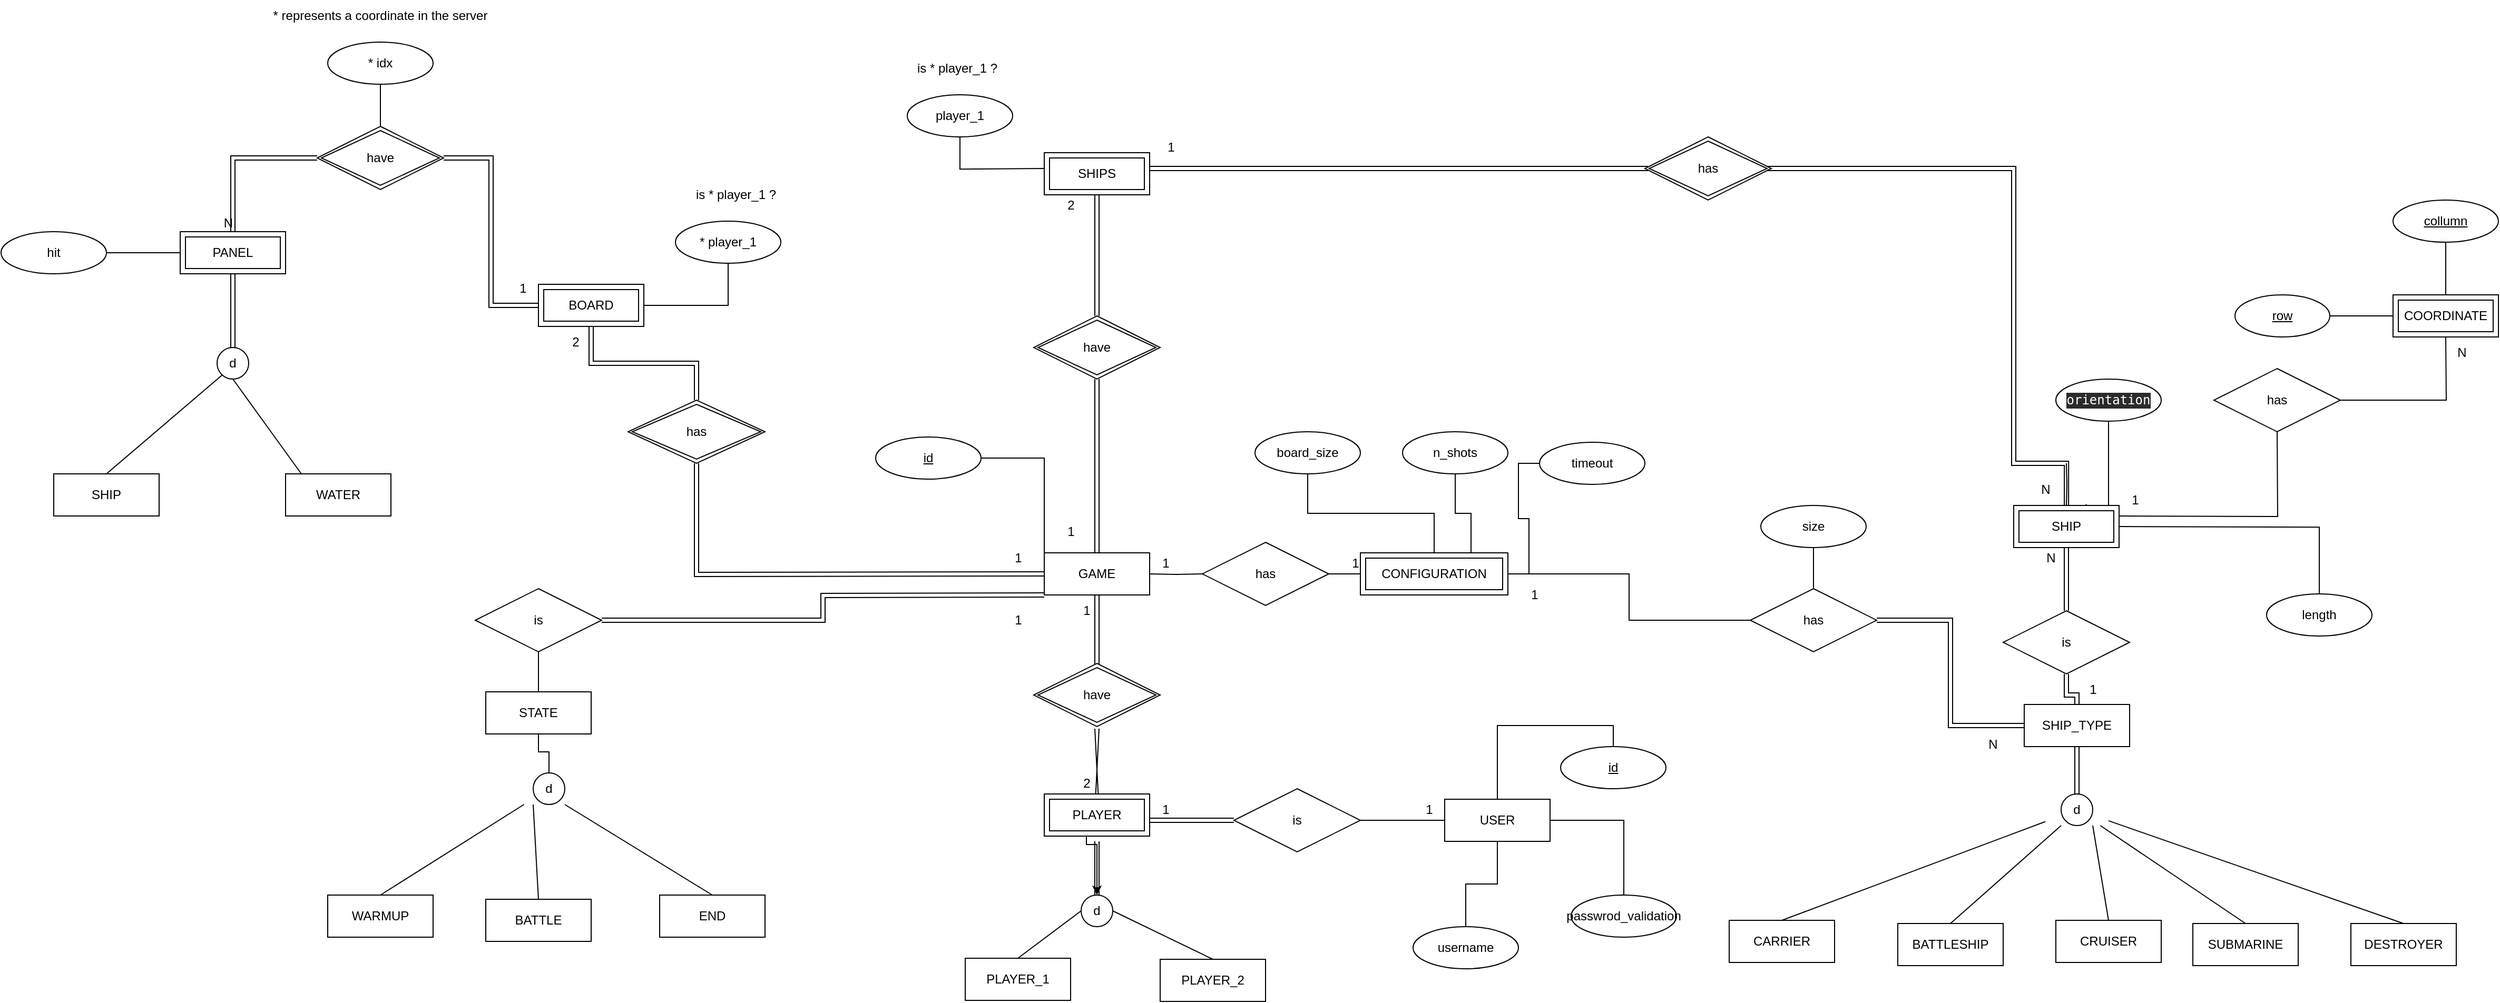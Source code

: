 <mxfile version="15.5.4" type="embed"><diagram id="sa6Q3xUmAi24UDrEMSUv" name="Página-1"><mxGraphModel dx="2344" dy="1697" grid="1" gridSize="10" guides="1" tooltips="1" connect="1" arrows="1" fold="1" page="1" pageScale="1" pageWidth="827" pageHeight="1169" math="0" shadow="0"><root><mxCell id="0"/><mxCell id="1" parent="0"/><mxCell id="XrOO0wk5_OICAEsCVDQP-19" style="edgeStyle=orthogonalEdgeStyle;rounded=0;orthogonalLoop=1;jettySize=auto;html=1;endArrow=none;endFill=0;shape=link;" parent="1" edge="1"><mxGeometry relative="1" as="geometry"><mxPoint x="180" y="85" as="sourcePoint"/><mxPoint x="180" y="152" as="targetPoint"/></mxGeometry></mxCell><mxCell id="XrOO0wk5_OICAEsCVDQP-20" style="edgeStyle=orthogonalEdgeStyle;rounded=0;orthogonalLoop=1;jettySize=auto;html=1;endArrow=none;endFill=0;horizontal=1;shape=link;" parent="1" edge="1"><mxGeometry relative="1" as="geometry"><mxPoint x="180" y="290" as="targetPoint"/><mxPoint x="180" y="212" as="sourcePoint"/><Array as="points"><mxPoint x="180" y="300"/></Array></mxGeometry></mxCell><mxCell id="XrOO0wk5_OICAEsCVDQP-22" value="1" style="text;html=1;align=center;verticalAlign=middle;resizable=0;points=[];autosize=1;strokeColor=none;fillColor=none;" parent="1" vertex="1"><mxGeometry x="155" y="85" width="30" height="30" as="geometry"/></mxCell><mxCell id="9" value="" style="shape=link;html=1;rounded=0;exitX=0.5;exitY=1;exitDx=0;exitDy=0;startArrow=none;" parent="1" source="13" edge="1"><mxGeometry relative="1" as="geometry"><mxPoint x="240" y="180" as="sourcePoint"/><mxPoint x="180" y="390" as="targetPoint"/></mxGeometry></mxCell><mxCell id="10" value="1" style="resizable=0;html=1;align=right;verticalAlign=bottom;" parent="9" connectable="0" vertex="1"><mxGeometry x="1" relative="1" as="geometry"/></mxCell><mxCell id="11" value="PLAYER_1" style="whiteSpace=wrap;html=1;align=center;" parent="1" vertex="1"><mxGeometry x="55" y="430" width="100" height="40" as="geometry"/></mxCell><mxCell id="12" value="PLAYER_2" style="whiteSpace=wrap;html=1;align=center;" parent="1" vertex="1"><mxGeometry x="240" y="431" width="100" height="40" as="geometry"/></mxCell><mxCell id="13" value="" style="ellipse;whiteSpace=wrap;html=1;" parent="1" vertex="1"><mxGeometry x="165" y="370" width="30" height="30" as="geometry"/></mxCell><mxCell id="14" value="" style="shape=link;html=1;rounded=0;exitX=0.5;exitY=1;exitDx=0;exitDy=0;endArrow=none;" parent="1" target="13" edge="1"><mxGeometry relative="1" as="geometry"><mxPoint x="180" y="319" as="sourcePoint"/><mxPoint x="180" y="390" as="targetPoint"/></mxGeometry></mxCell><mxCell id="17" value="" style="endArrow=none;html=1;rounded=0;exitX=0.5;exitY=0;exitDx=0;exitDy=0;entryX=0;entryY=0.5;entryDx=0;entryDy=0;" parent="1" source="11" target="13" edge="1"><mxGeometry relative="1" as="geometry"><mxPoint x="210" y="300" as="sourcePoint"/><mxPoint x="370" y="300" as="targetPoint"/></mxGeometry></mxCell><mxCell id="18" value="" style="endArrow=none;html=1;rounded=0;exitX=0.5;exitY=0;exitDx=0;exitDy=0;entryX=1;entryY=0.5;entryDx=0;entryDy=0;" parent="1" source="12" target="13" edge="1"><mxGeometry relative="1" as="geometry"><mxPoint x="115" y="440" as="sourcePoint"/><mxPoint x="175" y="395" as="targetPoint"/></mxGeometry></mxCell><mxCell id="19" value="d" style="text;html=1;strokeColor=none;fillColor=none;align=center;verticalAlign=middle;whiteSpace=wrap;rounded=0;" parent="1" vertex="1"><mxGeometry x="150" y="370" width="60" height="30" as="geometry"/></mxCell><mxCell id="236" value="" style="edgeStyle=orthogonalEdgeStyle;rounded=0;orthogonalLoop=1;jettySize=auto;html=1;" parent="1" source="20" target="19" edge="1"><mxGeometry relative="1" as="geometry"/></mxCell><mxCell id="20" value="2" style="text;html=1;align=center;verticalAlign=middle;resizable=0;points=[];autosize=1;strokeColor=none;fillColor=none;" parent="1" vertex="1"><mxGeometry x="160" y="254" width="20" height="20" as="geometry"/></mxCell><mxCell id="84" style="edgeStyle=orthogonalEdgeStyle;rounded=0;orthogonalLoop=1;jettySize=auto;html=1;endArrow=none;endFill=0;" parent="1" source="24" target="83" edge="1"><mxGeometry relative="1" as="geometry"/></mxCell><mxCell id="256" style="edgeStyle=orthogonalEdgeStyle;rounded=0;orthogonalLoop=1;jettySize=auto;html=1;endArrow=none;endFill=0;" parent="1" source="24" target="255" edge="1"><mxGeometry relative="1" as="geometry"/></mxCell><mxCell id="24" value="USER" style="whiteSpace=wrap;html=1;align=center;" parent="1" vertex="1"><mxGeometry x="510" y="279" width="100" height="40" as="geometry"/></mxCell><mxCell id="27" style="edgeStyle=orthogonalEdgeStyle;rounded=0;orthogonalLoop=1;jettySize=auto;html=1;endArrow=none;endFill=0;" parent="1" source="25" target="24" edge="1"><mxGeometry relative="1" as="geometry"/></mxCell><mxCell id="25" value="is" style="shape=rhombus;perimeter=rhombusPerimeter;whiteSpace=wrap;html=1;align=center;" parent="1" vertex="1"><mxGeometry x="310" y="269" width="120" height="60" as="geometry"/></mxCell><mxCell id="29" value="" style="endArrow=none;html=1;rounded=0;verticalAlign=middle;exitX=1;exitY=0.5;exitDx=0;exitDy=0;entryX=0;entryY=0.5;entryDx=0;entryDy=0;shape=link;" parent="1" target="25" edge="1"><mxGeometry relative="1" as="geometry"><mxPoint x="230" y="299" as="sourcePoint"/><mxPoint x="380" y="310" as="targetPoint"/></mxGeometry></mxCell><mxCell id="30" value="1" style="text;html=1;align=center;verticalAlign=middle;resizable=0;points=[];autosize=1;strokeColor=none;fillColor=none;" parent="1" vertex="1"><mxGeometry x="230" y="274" width="30" height="30" as="geometry"/></mxCell><mxCell id="31" value="1" style="text;html=1;align=center;verticalAlign=middle;resizable=0;points=[];autosize=1;strokeColor=none;fillColor=none;" parent="1" vertex="1"><mxGeometry x="480" y="274" width="30" height="30" as="geometry"/></mxCell><mxCell id="32" value="id" style="ellipse;whiteSpace=wrap;html=1;align=center;fontStyle=4" parent="1" vertex="1"><mxGeometry x="620" y="229" width="100" height="40" as="geometry"/></mxCell><mxCell id="33" style="edgeStyle=orthogonalEdgeStyle;rounded=0;orthogonalLoop=1;jettySize=auto;html=1;endArrow=none;endFill=0;exitX=0.5;exitY=0;exitDx=0;exitDy=0;entryX=0.5;entryY=0;entryDx=0;entryDy=0;" parent="1" source="32" target="24" edge="1"><mxGeometry relative="1" as="geometry"><mxPoint x="440" y="309" as="sourcePoint"/><mxPoint x="520" y="309" as="targetPoint"/></mxGeometry></mxCell><mxCell id="188" style="edgeStyle=orthogonalEdgeStyle;rounded=0;orthogonalLoop=1;jettySize=auto;html=1;fontColor=#FFFFFF;endArrow=none;endFill=0;" parent="1" target="187" edge="1"><mxGeometry relative="1" as="geometry"><mxPoint x="230" y="65" as="sourcePoint"/></mxGeometry></mxCell><mxCell id="195" style="edgeStyle=orthogonalEdgeStyle;rounded=0;orthogonalLoop=1;jettySize=auto;html=1;endArrow=none;endFill=0;shape=link;" parent="1" target="144" edge="1"><mxGeometry relative="1" as="geometry"><mxPoint x="130" y="65" as="sourcePoint"/></mxGeometry></mxCell><mxCell id="201" style="edgeStyle=orthogonalEdgeStyle;shape=link;rounded=0;orthogonalLoop=1;jettySize=auto;html=1;endArrow=none;endFill=0;" parent="1" edge="1"><mxGeometry relative="1" as="geometry"><mxPoint x="180" y="-120" as="targetPoint"/><mxPoint x="180" y="45" as="sourcePoint"/></mxGeometry></mxCell><mxCell id="35" value="have" style="shape=rhombus;double=1;perimeter=rhombusPerimeter;whiteSpace=wrap;html=1;align=center;" parent="1" vertex="1"><mxGeometry x="120" y="150" width="120" height="60" as="geometry"/></mxCell><mxCell id="87" style="edgeStyle=orthogonalEdgeStyle;rounded=0;orthogonalLoop=1;jettySize=auto;html=1;entryX=0;entryY=0.5;entryDx=0;entryDy=0;endArrow=none;endFill=0;" parent="1" source="55" target="86" edge="1"><mxGeometry relative="1" as="geometry"/></mxCell><mxCell id="55" value="CONFIGURATION" style="shape=ext;margin=3;double=1;whiteSpace=wrap;html=1;align=center;" parent="1" vertex="1"><mxGeometry x="430" y="45" width="140" height="40" as="geometry"/></mxCell><mxCell id="58" style="edgeStyle=orthogonalEdgeStyle;rounded=0;orthogonalLoop=1;jettySize=auto;html=1;endArrow=none;endFill=0;" parent="1" source="57" target="55" edge="1"><mxGeometry relative="1" as="geometry"/></mxCell><mxCell id="57" value="board_size" style="ellipse;whiteSpace=wrap;html=1;align=center;" parent="1" vertex="1"><mxGeometry x="330" y="-70" width="100" height="40" as="geometry"/></mxCell><mxCell id="61" style="edgeStyle=orthogonalEdgeStyle;rounded=0;orthogonalLoop=1;jettySize=auto;html=1;entryX=0.75;entryY=0;entryDx=0;entryDy=0;endArrow=none;endFill=0;" parent="1" source="59" target="55" edge="1"><mxGeometry relative="1" as="geometry"/></mxCell><mxCell id="59" value="n_shots" style="ellipse;whiteSpace=wrap;html=1;align=center;" parent="1" vertex="1"><mxGeometry x="470" y="-70" width="100" height="40" as="geometry"/></mxCell><mxCell id="63" style="edgeStyle=orthogonalEdgeStyle;rounded=0;orthogonalLoop=1;jettySize=auto;html=1;entryX=1;entryY=0.5;entryDx=0;entryDy=0;endArrow=none;endFill=0;" parent="1" source="62" target="55" edge="1"><mxGeometry relative="1" as="geometry"/></mxCell><mxCell id="62" value="timeout" style="ellipse;whiteSpace=wrap;html=1;align=center;" parent="1" vertex="1"><mxGeometry x="600" y="-60" width="100" height="40" as="geometry"/></mxCell><mxCell id="168" style="edgeStyle=orthogonalEdgeStyle;rounded=0;orthogonalLoop=1;jettySize=auto;html=1;entryX=0.5;entryY=1;entryDx=0;entryDy=0;endArrow=none;endFill=0;exitX=0.688;exitY=-0.03;exitDx=0;exitDy=0;exitPerimeter=0;" parent="1" source="241" target="167" edge="1"><mxGeometry relative="1" as="geometry"><mxPoint x="1100.059" as="sourcePoint"/><Array as="points"><mxPoint x="1119"/><mxPoint x="1140"/></Array></mxGeometry></mxCell><mxCell id="169" style="edgeStyle=orthogonalEdgeStyle;rounded=0;orthogonalLoop=1;jettySize=auto;html=1;exitX=1;exitY=0.25;exitDx=0;exitDy=0;entryX=0;entryY=0.5;entryDx=0;entryDy=0;endArrow=none;endFill=0;" parent="1" edge="1"><mxGeometry relative="1" as="geometry"><mxPoint x="1300" y="-70" as="targetPoint"/><mxPoint x="1150" y="10" as="sourcePoint"/></mxGeometry></mxCell><mxCell id="181" style="edgeStyle=orthogonalEdgeStyle;rounded=0;orthogonalLoop=1;jettySize=auto;html=1;exitX=0.5;exitY=0;exitDx=0;exitDy=0;fontColor=#FFFFFF;endArrow=none;endFill=0;" parent="1" edge="1"><mxGeometry relative="1" as="geometry"><mxPoint x="1100" y="-40" as="targetPoint"/><mxPoint x="1100" as="sourcePoint"/></mxGeometry></mxCell><mxCell id="182" style="edgeStyle=orthogonalEdgeStyle;rounded=0;orthogonalLoop=1;jettySize=auto;html=1;fontColor=#FFFFFF;endArrow=none;endFill=0;entryX=1;entryY=0.5;entryDx=0;entryDy=0;shape=link;" parent="1" edge="1"><mxGeometry relative="1" as="geometry"><mxPoint x="810.0" y="-320" as="targetPoint"/><Array as="points"><mxPoint x="1100" y="-40"/><mxPoint x="1050" y="-40"/><mxPoint x="1050" y="-320"/></Array><mxPoint x="1100.059" as="sourcePoint"/></mxGeometry></mxCell><mxCell id="240" style="edgeStyle=orthogonalEdgeStyle;rounded=0;orthogonalLoop=1;jettySize=auto;html=1;endArrow=none;endFill=0;" parent="1" target="166" edge="1"><mxGeometry relative="1" as="geometry"><mxPoint x="1150" y="20.059" as="sourcePoint"/></mxGeometry></mxCell><mxCell id="66" value="" style="shape=link;html=1;rounded=0;exitX=0.5;exitY=1;exitDx=0;exitDy=0;endArrow=none;" parent="1" edge="1"><mxGeometry relative="1" as="geometry"><mxPoint x="1100" y="40" as="sourcePoint"/><mxPoint x="1100" y="100" as="targetPoint"/></mxGeometry></mxCell><mxCell id="67" value="CARRIER" style="whiteSpace=wrap;html=1;align=center;" parent="1" vertex="1"><mxGeometry x="780" y="394" width="100" height="40" as="geometry"/></mxCell><mxCell id="68" value="" style="ellipse;whiteSpace=wrap;html=1;" parent="1" vertex="1"><mxGeometry x="1095" y="274" width="30" height="30" as="geometry"/></mxCell><mxCell id="69" value="d" style="text;html=1;strokeColor=none;fillColor=none;align=center;verticalAlign=middle;whiteSpace=wrap;rounded=0;" parent="1" vertex="1"><mxGeometry x="1080" y="274" width="60" height="30" as="geometry"/></mxCell><mxCell id="70" value="" style="endArrow=none;html=1;rounded=0;exitX=0.5;exitY=0;exitDx=0;exitDy=0;" parent="1" source="67" target="69" edge="1"><mxGeometry relative="1" as="geometry"><mxPoint x="1275" y="530" as="sourcePoint"/><mxPoint x="980" y="300" as="targetPoint"/></mxGeometry></mxCell><mxCell id="71" value="BATTLESHIP" style="whiteSpace=wrap;html=1;align=center;" parent="1" vertex="1"><mxGeometry x="940" y="397" width="100" height="40" as="geometry"/></mxCell><mxCell id="72" value="CRUISER" style="whiteSpace=wrap;html=1;align=center;" parent="1" vertex="1"><mxGeometry x="1090" y="394" width="100" height="40" as="geometry"/></mxCell><mxCell id="73" value="" style="endArrow=none;html=1;rounded=0;exitX=0.5;exitY=0;exitDx=0;exitDy=0;entryX=0.25;entryY=1;entryDx=0;entryDy=0;" parent="1" source="71" target="69" edge="1"><mxGeometry relative="1" as="geometry"><mxPoint x="840" y="404" as="sourcePoint"/><mxPoint x="1000" y="299" as="targetPoint"/></mxGeometry></mxCell><mxCell id="74" value="" style="endArrow=none;html=1;rounded=0;exitX=0.5;exitY=0;exitDx=0;exitDy=0;entryX=0.75;entryY=1;entryDx=0;entryDy=0;" parent="1" source="72" target="69" edge="1"><mxGeometry relative="1" as="geometry"><mxPoint x="840" y="404" as="sourcePoint"/><mxPoint x="990" y="310" as="targetPoint"/></mxGeometry></mxCell><mxCell id="77" value="DESTROYER" style="whiteSpace=wrap;html=1;align=center;" parent="1" vertex="1"><mxGeometry x="1370" y="397" width="100" height="40" as="geometry"/></mxCell><mxCell id="78" value="SUBMARINE" style="whiteSpace=wrap;html=1;align=center;" parent="1" vertex="1"><mxGeometry x="1220" y="397" width="100" height="40" as="geometry"/></mxCell><mxCell id="79" value="" style="endArrow=none;html=1;rounded=0;exitX=0.5;exitY=0;exitDx=0;exitDy=0;" parent="1" source="78" target="69" edge="1"><mxGeometry relative="1" as="geometry"><mxPoint x="1120" y="407" as="sourcePoint"/><mxPoint x="1270" y="307" as="targetPoint"/></mxGeometry></mxCell><mxCell id="80" value="" style="endArrow=none;html=1;rounded=0;exitX=0.5;exitY=0;exitDx=0;exitDy=0;" parent="1" source="77" target="69" edge="1"><mxGeometry relative="1" as="geometry"><mxPoint x="1120" y="407" as="sourcePoint"/><mxPoint x="1285" y="307" as="targetPoint"/></mxGeometry></mxCell><mxCell id="83" value="passwrod_validation" style="ellipse;whiteSpace=wrap;html=1;align=center;fontStyle=0" parent="1" vertex="1"><mxGeometry x="630" y="370" width="100" height="40" as="geometry"/></mxCell><mxCell id="250" style="edgeStyle=orthogonalEdgeStyle;shape=link;rounded=0;orthogonalLoop=1;jettySize=auto;html=1;entryX=0;entryY=0.5;entryDx=0;entryDy=0;endArrow=none;endFill=0;" parent="1" source="86" target="244" edge="1"><mxGeometry relative="1" as="geometry"/></mxCell><mxCell id="86" value="has" style="shape=rhombus;perimeter=rhombusPerimeter;whiteSpace=wrap;html=1;align=center;" parent="1" vertex="1"><mxGeometry x="800" y="79" width="120" height="60" as="geometry"/></mxCell><mxCell id="89" value="1" style="text;html=1;align=center;verticalAlign=middle;resizable=0;points=[];autosize=1;strokeColor=none;fillColor=none;" parent="1" vertex="1"><mxGeometry x="580" y="70" width="30" height="30" as="geometry"/></mxCell><mxCell id="90" value="N" style="text;html=1;align=center;verticalAlign=middle;resizable=0;points=[];autosize=1;strokeColor=none;fillColor=none;" parent="1" vertex="1"><mxGeometry x="1020" y="217" width="20" height="20" as="geometry"/></mxCell><mxCell id="92" style="edgeStyle=orthogonalEdgeStyle;rounded=0;orthogonalLoop=1;jettySize=auto;html=1;endArrow=none;endFill=0;" parent="1" source="91" target="86" edge="1"><mxGeometry relative="1" as="geometry"/></mxCell><mxCell id="91" value="size" style="ellipse;whiteSpace=wrap;html=1;align=center;" parent="1" vertex="1"><mxGeometry x="810" width="100" height="40" as="geometry"/></mxCell><mxCell id="117" style="edgeStyle=orthogonalEdgeStyle;rounded=0;orthogonalLoop=1;jettySize=auto;html=1;entryX=1;entryY=0.5;entryDx=0;entryDy=0;endArrow=none;endFill=0;shape=link;" parent="1" source="93" target="116" edge="1"><mxGeometry relative="1" as="geometry"/></mxCell><mxCell id="162" style="edgeStyle=orthogonalEdgeStyle;rounded=0;orthogonalLoop=1;jettySize=auto;html=1;entryX=0.5;entryY=0;entryDx=0;entryDy=0;endArrow=none;endFill=0;shape=link;" parent="1" source="93" target="144" edge="1"><mxGeometry relative="1" as="geometry"><mxPoint x="-190" y="-190" as="targetPoint"/></mxGeometry></mxCell><mxCell id="228" style="edgeStyle=orthogonalEdgeStyle;rounded=0;orthogonalLoop=1;jettySize=auto;html=1;endArrow=none;endFill=0;" parent="1" source="93" target="227" edge="1"><mxGeometry relative="1" as="geometry"/></mxCell><mxCell id="93" value="BOARD" style="shape=ext;margin=3;double=1;whiteSpace=wrap;html=1;align=center;" parent="1" vertex="1"><mxGeometry x="-350" y="-210" width="100" height="40" as="geometry"/></mxCell><mxCell id="99" value="2" style="text;html=1;align=center;verticalAlign=middle;resizable=0;points=[];autosize=1;strokeColor=none;fillColor=none;" parent="1" vertex="1"><mxGeometry x="-325" y="-165" width="20" height="20" as="geometry"/></mxCell><mxCell id="100" value="PANEL" style="shape=ext;margin=3;double=1;whiteSpace=wrap;html=1;align=center;" parent="1" vertex="1"><mxGeometry x="-690" y="-260" width="100" height="40" as="geometry"/></mxCell><mxCell id="101" value="WATER" style="whiteSpace=wrap;html=1;align=center;" parent="1" vertex="1"><mxGeometry x="-590" y="-30" width="100" height="40" as="geometry"/></mxCell><mxCell id="102" value="" style="ellipse;whiteSpace=wrap;html=1;" parent="1" vertex="1"><mxGeometry x="-655" y="-150" width="30" height="30" as="geometry"/></mxCell><mxCell id="103" value="d" style="text;html=1;strokeColor=none;fillColor=none;align=center;verticalAlign=middle;whiteSpace=wrap;rounded=0;" parent="1" vertex="1"><mxGeometry x="-670" y="-150" width="60" height="30" as="geometry"/></mxCell><mxCell id="104" value="" style="endArrow=none;html=1;rounded=0;exitX=0.5;exitY=0;exitDx=0;exitDy=0;" parent="1" edge="1"><mxGeometry relative="1" as="geometry"><mxPoint x="-760" y="-30" as="sourcePoint"/><mxPoint x="-650" y="-124" as="targetPoint"/></mxGeometry></mxCell><mxCell id="105" value="SHIP" style="whiteSpace=wrap;html=1;align=center;" parent="1" vertex="1"><mxGeometry x="-810" y="-30" width="100" height="40" as="geometry"/></mxCell><mxCell id="107" value="" style="endArrow=none;html=1;rounded=0;exitX=0.5;exitY=0;exitDx=0;exitDy=0;entryX=0.5;entryY=1;entryDx=0;entryDy=0;" parent="1" target="103" edge="1"><mxGeometry relative="1" as="geometry"><mxPoint x="-575" y="-30" as="sourcePoint"/><mxPoint x="-630" y="-125" as="targetPoint"/></mxGeometry></mxCell><mxCell id="112" value="" style="shape=link;html=1;rounded=0;" parent="1" source="100" target="103" edge="1"><mxGeometry relative="1" as="geometry"><mxPoint x="-650" y="-340" as="sourcePoint"/><mxPoint x="-490" y="-340" as="targetPoint"/></mxGeometry></mxCell><mxCell id="114" value="N" style="resizable=0;html=1;align=right;verticalAlign=bottom;" parent="112" connectable="0" vertex="1"><mxGeometry x="1" relative="1" as="geometry"><mxPoint y="-110" as="offset"/></mxGeometry></mxCell><mxCell id="118" style="edgeStyle=orthogonalEdgeStyle;rounded=0;orthogonalLoop=1;jettySize=auto;html=1;endArrow=none;endFill=0;shape=link;" parent="1" source="116" target="100" edge="1"><mxGeometry relative="1" as="geometry"/></mxCell><mxCell id="124" style="edgeStyle=orthogonalEdgeStyle;rounded=0;orthogonalLoop=1;jettySize=auto;html=1;entryX=0.5;entryY=1;entryDx=0;entryDy=0;endArrow=none;endFill=0;" parent="1" source="116" target="123" edge="1"><mxGeometry relative="1" as="geometry"/></mxCell><mxCell id="116" value="have" style="shape=rhombus;double=1;perimeter=rhombusPerimeter;whiteSpace=wrap;html=1;align=center;" parent="1" vertex="1"><mxGeometry x="-560" y="-360" width="120" height="60" as="geometry"/></mxCell><mxCell id="119" value="1" style="text;html=1;align=center;verticalAlign=middle;resizable=0;points=[];autosize=1;strokeColor=none;fillColor=none;" parent="1" vertex="1"><mxGeometry x="-380" y="-221" width="30" height="30" as="geometry"/></mxCell><mxCell id="121" style="edgeStyle=orthogonalEdgeStyle;rounded=0;orthogonalLoop=1;jettySize=auto;html=1;entryX=0;entryY=0.5;entryDx=0;entryDy=0;endArrow=none;endFill=0;" parent="1" source="120" target="100" edge="1"><mxGeometry relative="1" as="geometry"/></mxCell><mxCell id="120" value="hit" style="ellipse;whiteSpace=wrap;html=1;align=center;" parent="1" vertex="1"><mxGeometry x="-860" y="-260" width="100" height="40" as="geometry"/></mxCell><mxCell id="123" value="* idx" style="ellipse;whiteSpace=wrap;html=1;align=center;" parent="1" vertex="1"><mxGeometry x="-550" y="-440" width="100" height="40" as="geometry"/></mxCell><mxCell id="125" value="* represents a coordinate in the server" style="text;html=1;strokeColor=none;fillColor=none;align=center;verticalAlign=middle;whiteSpace=wrap;rounded=0;" parent="1" vertex="1"><mxGeometry x="-620" y="-480" width="240" height="30" as="geometry"/></mxCell><mxCell id="144" value="has" style="shape=rhombus;double=1;perimeter=rhombusPerimeter;whiteSpace=wrap;html=1;align=center;" parent="1" vertex="1"><mxGeometry x="-265" y="-100" width="130" height="60" as="geometry"/></mxCell><mxCell id="166" value="length" style="ellipse;whiteSpace=wrap;html=1;align=center;" parent="1" vertex="1"><mxGeometry x="1290" y="84" width="100" height="40" as="geometry"/></mxCell><mxCell id="167" value="&lt;pre style=&quot;background-color: rgb(43 , 43 , 43) ; font-family: &amp;#34;jetbrains mono&amp;#34; , monospace&quot;&gt;&lt;pre style=&quot;font-family: &amp;#34;jetbrains mono&amp;#34; , monospace&quot;&gt;&lt;font color=&quot;#ffffff&quot;&gt;orientation&lt;/font&gt;&lt;/pre&gt;&lt;/pre&gt;" style="ellipse;whiteSpace=wrap;html=1;align=center;" parent="1" vertex="1"><mxGeometry x="1090" y="-120" width="100" height="40" as="geometry"/></mxCell><mxCell id="174" style="edgeStyle=orthogonalEdgeStyle;rounded=0;orthogonalLoop=1;jettySize=auto;html=1;fontColor=#FEF7FF;endArrow=none;endFill=0;entryX=0.5;entryY=1;entryDx=0;entryDy=0;" parent="1" source="173" edge="1"><mxGeometry relative="1" as="geometry"><mxPoint x="1460" y="-160" as="targetPoint"/></mxGeometry></mxCell><mxCell id="173" value="has" style="shape=rhombus;perimeter=rhombusPerimeter;whiteSpace=wrap;html=1;align=center;" parent="1" vertex="1"><mxGeometry x="1240" y="-130" width="120" height="60" as="geometry"/></mxCell><mxCell id="178" style="edgeStyle=orthogonalEdgeStyle;rounded=0;orthogonalLoop=1;jettySize=auto;html=1;fontColor=#FFFFFF;endArrow=none;endFill=0;" parent="1" source="175" edge="1"><mxGeometry relative="1" as="geometry"><mxPoint x="1460" y="-200" as="targetPoint"/></mxGeometry></mxCell><mxCell id="175" value="&lt;u&gt;collumn&lt;/u&gt;" style="ellipse;whiteSpace=wrap;html=1;align=center;" parent="1" vertex="1"><mxGeometry x="1410" y="-290" width="100" height="40" as="geometry"/></mxCell><mxCell id="177" style="edgeStyle=orthogonalEdgeStyle;rounded=0;orthogonalLoop=1;jettySize=auto;html=1;entryX=0;entryY=0.5;entryDx=0;entryDy=0;fontColor=#FFFFFF;endArrow=none;endFill=0;" parent="1" source="176" edge="1"><mxGeometry relative="1" as="geometry"><mxPoint x="1410" y="-180" as="targetPoint"/></mxGeometry></mxCell><mxCell id="176" value="&lt;u&gt;row&lt;/u&gt;" style="ellipse;whiteSpace=wrap;html=1;align=center;" parent="1" vertex="1"><mxGeometry x="1260" y="-200" width="90" height="40" as="geometry"/></mxCell><mxCell id="179" value="1" style="text;html=1;align=center;verticalAlign=middle;resizable=0;points=[];autosize=1;strokeColor=none;fillColor=none;" parent="1" vertex="1"><mxGeometry x="1150" y="-20" width="30" height="30" as="geometry"/></mxCell><mxCell id="180" value="N" style="text;html=1;align=center;verticalAlign=middle;resizable=0;points=[];autosize=1;strokeColor=none;fillColor=none;" parent="1" vertex="1"><mxGeometry x="1465" y="-155" width="20" height="20" as="geometry"/></mxCell><mxCell id="189" style="edgeStyle=orthogonalEdgeStyle;rounded=0;orthogonalLoop=1;jettySize=auto;html=1;entryX=0;entryY=0.5;entryDx=0;entryDy=0;fontColor=#FFFFFF;endArrow=none;endFill=0;" parent="1" source="187" target="55" edge="1"><mxGeometry relative="1" as="geometry"/></mxCell><mxCell id="187" value="has" style="shape=rhombus;perimeter=rhombusPerimeter;whiteSpace=wrap;html=1;align=center;" parent="1" vertex="1"><mxGeometry x="280" y="35" width="120" height="60" as="geometry"/></mxCell><mxCell id="190" value="1" style="text;html=1;align=center;verticalAlign=middle;resizable=0;points=[];autosize=1;strokeColor=none;fillColor=none;" parent="1" vertex="1"><mxGeometry x="230" y="40" width="30" height="30" as="geometry"/></mxCell><mxCell id="191" value="1" style="text;html=1;align=center;verticalAlign=middle;resizable=0;points=[];autosize=1;strokeColor=none;fillColor=none;" parent="1" vertex="1"><mxGeometry x="410" y="40" width="30" height="30" as="geometry"/></mxCell><mxCell id="196" value="1" style="text;html=1;align=center;verticalAlign=middle;resizable=0;points=[];autosize=1;strokeColor=none;fillColor=none;" parent="1" vertex="1"><mxGeometry x="90" y="35" width="30" height="30" as="geometry"/></mxCell><mxCell id="205" style="edgeStyle=orthogonalEdgeStyle;shape=link;rounded=0;orthogonalLoop=1;jettySize=auto;html=1;endArrow=none;endFill=0;" parent="1" edge="1"><mxGeometry relative="1" as="geometry"><mxPoint x="230" y="-320" as="sourcePoint"/><mxPoint x="703.0" y="-320" as="targetPoint"/></mxGeometry></mxCell><mxCell id="230" style="edgeStyle=orthogonalEdgeStyle;rounded=0;orthogonalLoop=1;jettySize=auto;html=1;endArrow=none;endFill=0;" parent="1" target="229" edge="1"><mxGeometry relative="1" as="geometry"><mxPoint x="130" y="-319.941" as="sourcePoint"/></mxGeometry></mxCell><mxCell id="202" style="edgeStyle=orthogonalEdgeStyle;shape=link;rounded=0;orthogonalLoop=1;jettySize=auto;html=1;endArrow=none;endFill=0;" parent="1" edge="1"><mxGeometry relative="1" as="geometry"><mxPoint x="180" y="-180" as="sourcePoint"/><mxPoint x="180" y="-300" as="targetPoint"/></mxGeometry></mxCell><mxCell id="203" value="1" style="text;html=1;align=center;verticalAlign=middle;resizable=0;points=[];autosize=1;strokeColor=none;fillColor=none;" parent="1" vertex="1"><mxGeometry x="140" y="10" width="30" height="30" as="geometry"/></mxCell><mxCell id="204" value="2" style="text;html=1;align=center;verticalAlign=middle;resizable=0;points=[];autosize=1;strokeColor=none;fillColor=none;" parent="1" vertex="1"><mxGeometry x="145" y="-295" width="20" height="20" as="geometry"/></mxCell><mxCell id="206" value="1" style="text;html=1;align=center;verticalAlign=middle;resizable=0;points=[];autosize=1;strokeColor=none;fillColor=none;" parent="1" vertex="1"><mxGeometry x="240" y="-350" width="20" height="20" as="geometry"/></mxCell><mxCell id="207" value="N" style="text;html=1;align=center;verticalAlign=middle;resizable=0;points=[];autosize=1;strokeColor=none;fillColor=none;" parent="1" vertex="1"><mxGeometry x="1070" y="-25" width="20" height="20" as="geometry"/></mxCell><mxCell id="211" style="edgeStyle=orthogonalEdgeStyle;rounded=0;orthogonalLoop=1;jettySize=auto;html=1;endArrow=none;endFill=0;" parent="1" source="209" target="210" edge="1"><mxGeometry relative="1" as="geometry"/></mxCell><mxCell id="209" value="STATE" style="whiteSpace=wrap;html=1;align=center;" parent="1" vertex="1"><mxGeometry x="-400" y="177" width="100" height="40" as="geometry"/></mxCell><mxCell id="212" style="edgeStyle=orthogonalEdgeStyle;shape=link;rounded=0;orthogonalLoop=1;jettySize=auto;html=1;entryX=0;entryY=1;entryDx=0;entryDy=0;endArrow=none;endFill=0;" parent="1" source="210" edge="1"><mxGeometry relative="1" as="geometry"><mxPoint x="130" y="85" as="targetPoint"/></mxGeometry></mxCell><mxCell id="210" value="is" style="shape=rhombus;perimeter=rhombusPerimeter;whiteSpace=wrap;html=1;align=center;" parent="1" vertex="1"><mxGeometry x="-410" y="79" width="120" height="60" as="geometry"/></mxCell><mxCell id="214" value="WARMUP" style="whiteSpace=wrap;html=1;align=center;" parent="1" vertex="1"><mxGeometry x="-550" y="370" width="100" height="40" as="geometry"/></mxCell><mxCell id="215" value="" style="ellipse;whiteSpace=wrap;html=1;" parent="1" vertex="1"><mxGeometry x="-355" y="254" width="30" height="30" as="geometry"/></mxCell><mxCell id="226" style="edgeStyle=orthogonalEdgeStyle;rounded=0;orthogonalLoop=1;jettySize=auto;html=1;entryX=0.5;entryY=1;entryDx=0;entryDy=0;endArrow=none;endFill=0;" parent="1" source="216" target="209" edge="1"><mxGeometry relative="1" as="geometry"/></mxCell><mxCell id="216" value="d" style="text;html=1;strokeColor=none;fillColor=none;align=center;verticalAlign=middle;whiteSpace=wrap;rounded=0;" parent="1" vertex="1"><mxGeometry x="-370" y="254" width="60" height="30" as="geometry"/></mxCell><mxCell id="217" value="" style="endArrow=none;html=1;rounded=0;exitX=0.5;exitY=0;exitDx=0;exitDy=0;" parent="1" source="214" target="216" edge="1"><mxGeometry relative="1" as="geometry"><mxPoint x="-175" y="510" as="sourcePoint"/><mxPoint x="-470" y="280" as="targetPoint"/></mxGeometry></mxCell><mxCell id="218" value="BATTLE" style="whiteSpace=wrap;html=1;align=center;" parent="1" vertex="1"><mxGeometry x="-400" y="374" width="100" height="40" as="geometry"/></mxCell><mxCell id="219" value="END" style="whiteSpace=wrap;html=1;align=center;" parent="1" vertex="1"><mxGeometry x="-235" y="370" width="100" height="40" as="geometry"/></mxCell><mxCell id="220" value="" style="endArrow=none;html=1;rounded=0;exitX=0.5;exitY=0;exitDx=0;exitDy=0;entryX=0.25;entryY=1;entryDx=0;entryDy=0;" parent="1" source="218" target="216" edge="1"><mxGeometry relative="1" as="geometry"><mxPoint x="-610" y="384" as="sourcePoint"/><mxPoint x="-450" y="279" as="targetPoint"/></mxGeometry></mxCell><mxCell id="221" value="" style="endArrow=none;html=1;rounded=0;exitX=0.5;exitY=0;exitDx=0;exitDy=0;entryX=0.75;entryY=1;entryDx=0;entryDy=0;" parent="1" source="219" target="216" edge="1"><mxGeometry relative="1" as="geometry"><mxPoint x="-610" y="384" as="sourcePoint"/><mxPoint x="-460" y="290" as="targetPoint"/></mxGeometry></mxCell><mxCell id="227" value="* player_1" style="ellipse;whiteSpace=wrap;html=1;align=center;" parent="1" vertex="1"><mxGeometry x="-220" y="-270" width="100" height="40" as="geometry"/></mxCell><mxCell id="229" value="player_1" style="ellipse;whiteSpace=wrap;html=1;align=center;" parent="1" vertex="1"><mxGeometry y="-390" width="100" height="40" as="geometry"/></mxCell><mxCell id="231" value="is * player_1 ?" style="text;html=1;strokeColor=none;fillColor=none;align=center;verticalAlign=middle;whiteSpace=wrap;rounded=0;" parent="1" vertex="1"><mxGeometry x="-205" y="-310" width="85" height="30" as="geometry"/></mxCell><mxCell id="232" value="is * player_1 ?" style="text;html=1;strokeColor=none;fillColor=none;align=center;verticalAlign=middle;whiteSpace=wrap;rounded=0;" parent="1" vertex="1"><mxGeometry x="5" y="-430" width="85" height="30" as="geometry"/></mxCell><mxCell id="234" value="1" style="text;html=1;align=center;verticalAlign=middle;resizable=0;points=[];autosize=1;strokeColor=none;fillColor=none;" parent="1" vertex="1"><mxGeometry x="90" y="94" width="30" height="30" as="geometry"/></mxCell><mxCell id="235" value="PLAYER" style="shape=ext;margin=3;double=1;whiteSpace=wrap;html=1;align=center;" parent="1" vertex="1"><mxGeometry x="130" y="274" width="100" height="40" as="geometry"/></mxCell><mxCell id="237" value="SHIPS" style="shape=ext;margin=3;double=1;whiteSpace=wrap;html=1;align=center;" parent="1" vertex="1"><mxGeometry x="130" y="-335" width="100" height="40" as="geometry"/></mxCell><mxCell id="238" value="have" style="shape=rhombus;double=1;perimeter=rhombusPerimeter;whiteSpace=wrap;html=1;align=center;" parent="1" vertex="1"><mxGeometry x="120" y="-180" width="120" height="60" as="geometry"/></mxCell><mxCell id="239" value="COORDINATE" style="shape=ext;margin=3;double=1;whiteSpace=wrap;html=1;align=center;" parent="1" vertex="1"><mxGeometry x="1410" y="-200" width="100" height="40" as="geometry"/></mxCell><mxCell id="241" value="SHIP" style="shape=ext;margin=3;double=1;whiteSpace=wrap;html=1;align=center;" parent="1" vertex="1"><mxGeometry x="1050" width="100" height="40" as="geometry"/></mxCell><mxCell id="242" value="has" style="shape=rhombus;double=1;perimeter=rhombusPerimeter;whiteSpace=wrap;html=1;align=center;" parent="1" vertex="1"><mxGeometry x="700" y="-350" width="120" height="60" as="geometry"/></mxCell><mxCell id="245" style="edgeStyle=orthogonalEdgeStyle;rounded=0;orthogonalLoop=1;jettySize=auto;html=1;endArrow=none;endFill=0;shape=link;" parent="1" source="244" target="69" edge="1"><mxGeometry relative="1" as="geometry"/></mxCell><mxCell id="244" value="SHIP_TYPE" style="whiteSpace=wrap;html=1;align=center;" parent="1" vertex="1"><mxGeometry x="1060" y="189" width="100" height="40" as="geometry"/></mxCell><mxCell id="247" style="edgeStyle=orthogonalEdgeStyle;shape=link;rounded=0;orthogonalLoop=1;jettySize=auto;html=1;endArrow=none;endFill=0;" parent="1" source="246" target="244" edge="1"><mxGeometry relative="1" as="geometry"/></mxCell><mxCell id="246" value="is" style="shape=rhombus;perimeter=rhombusPerimeter;whiteSpace=wrap;html=1;align=center;" parent="1" vertex="1"><mxGeometry x="1040" y="100" width="120" height="60" as="geometry"/></mxCell><mxCell id="248" value="1" style="text;html=1;align=center;verticalAlign=middle;resizable=0;points=[];autosize=1;strokeColor=none;fillColor=none;" parent="1" vertex="1"><mxGeometry x="1110" y="160" width="30" height="30" as="geometry"/></mxCell><mxCell id="249" value="N" style="text;html=1;align=center;verticalAlign=middle;resizable=0;points=[];autosize=1;strokeColor=none;fillColor=none;" parent="1" vertex="1"><mxGeometry x="1075" y="40" width="20" height="20" as="geometry"/></mxCell><mxCell id="252" value="GAME" style="whiteSpace=wrap;html=1;align=center;" parent="1" vertex="1"><mxGeometry x="130" y="45" width="100" height="40" as="geometry"/></mxCell><mxCell id="254" style="edgeStyle=orthogonalEdgeStyle;rounded=0;orthogonalLoop=1;jettySize=auto;html=1;entryX=0;entryY=0;entryDx=0;entryDy=0;endArrow=none;endFill=0;" parent="1" source="253" target="252" edge="1"><mxGeometry relative="1" as="geometry"/></mxCell><mxCell id="253" value="id" style="ellipse;whiteSpace=wrap;html=1;align=center;fontStyle=4" parent="1" vertex="1"><mxGeometry x="-30" y="-65" width="100" height="40" as="geometry"/></mxCell><mxCell id="255" value="username" style="ellipse;whiteSpace=wrap;html=1;align=center;fontStyle=0" parent="1" vertex="1"><mxGeometry x="480" y="400" width="100" height="40" as="geometry"/></mxCell></root></mxGraphModel></diagram></mxfile>